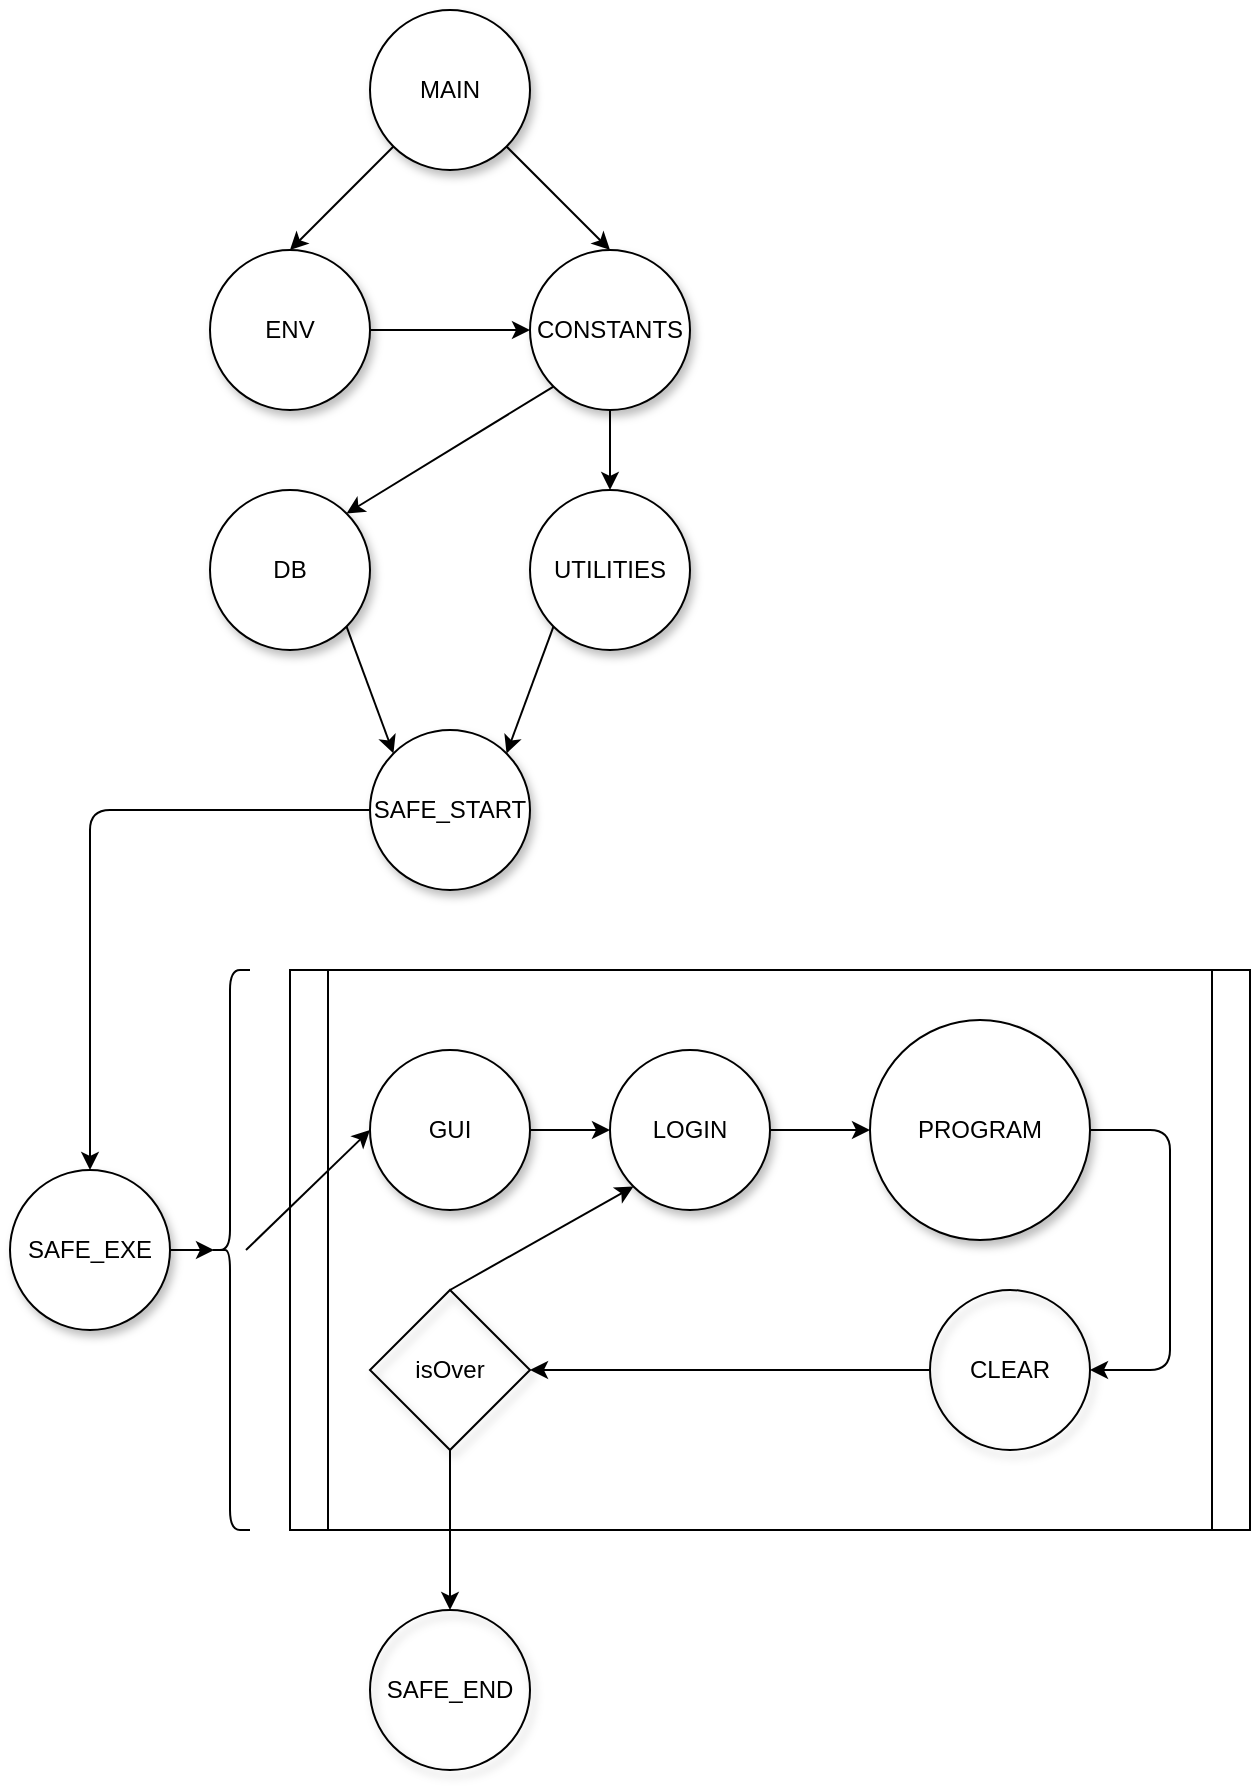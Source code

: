<mxfile>
    <diagram id="PuSAUgEsrVgup2xSGoVr" name="PROGRAM_FLOW">
        <mxGraphModel dx="612" dy="707" grid="1" gridSize="10" guides="1" tooltips="1" connect="1" arrows="1" fold="1" page="1" pageScale="1" pageWidth="850" pageHeight="1100" math="0" shadow="0">
            <root>
                <mxCell id="0"/>
                <mxCell id="1" parent="0"/>
                <mxCell id="whYwTkt7Olb2f_IlHLt4-1" style="edgeStyle=none;html=1;exitX=0;exitY=1;exitDx=0;exitDy=0;entryX=0.5;entryY=0;entryDx=0;entryDy=0;" parent="1" source="9QZO-7vFUbDewqRSj57b-1" target="9QZO-7vFUbDewqRSj57b-5" edge="1">
                    <mxGeometry relative="1" as="geometry"/>
                </mxCell>
                <mxCell id="whYwTkt7Olb2f_IlHLt4-2" style="edgeStyle=none;html=1;exitX=1;exitY=1;exitDx=0;exitDy=0;entryX=0.5;entryY=0;entryDx=0;entryDy=0;" parent="1" source="9QZO-7vFUbDewqRSj57b-1" target="9QZO-7vFUbDewqRSj57b-6" edge="1">
                    <mxGeometry relative="1" as="geometry"/>
                </mxCell>
                <mxCell id="9QZO-7vFUbDewqRSj57b-1" value="MAIN&lt;br&gt;" style="ellipse;whiteSpace=wrap;html=1;shadow=1;sketch=0;" parent="1" vertex="1">
                    <mxGeometry x="360" y="40" width="80" height="80" as="geometry"/>
                </mxCell>
                <mxCell id="whYwTkt7Olb2f_IlHLt4-9" style="edgeStyle=none;html=1;exitX=1;exitY=0.5;exitDx=0;exitDy=0;entryX=0;entryY=0.5;entryDx=0;entryDy=0;" parent="1" source="9QZO-7vFUbDewqRSj57b-5" target="9QZO-7vFUbDewqRSj57b-6" edge="1">
                    <mxGeometry relative="1" as="geometry"/>
                </mxCell>
                <mxCell id="9QZO-7vFUbDewqRSj57b-5" value="ENV" style="ellipse;whiteSpace=wrap;html=1;shadow=1;sketch=0;" parent="1" vertex="1">
                    <mxGeometry x="280" y="160" width="80" height="80" as="geometry"/>
                </mxCell>
                <mxCell id="whYwTkt7Olb2f_IlHLt4-7" style="edgeStyle=none;html=1;exitX=0.5;exitY=1;exitDx=0;exitDy=0;entryX=0.5;entryY=0;entryDx=0;entryDy=0;" parent="1" source="9QZO-7vFUbDewqRSj57b-6" target="whYwTkt7Olb2f_IlHLt4-5" edge="1">
                    <mxGeometry relative="1" as="geometry"/>
                </mxCell>
                <mxCell id="whYwTkt7Olb2f_IlHLt4-8" style="edgeStyle=none;html=1;exitX=0;exitY=1;exitDx=0;exitDy=0;entryX=1;entryY=0;entryDx=0;entryDy=0;" parent="1" source="9QZO-7vFUbDewqRSj57b-6" target="whYwTkt7Olb2f_IlHLt4-3" edge="1">
                    <mxGeometry relative="1" as="geometry"/>
                </mxCell>
                <mxCell id="9QZO-7vFUbDewqRSj57b-6" value="CONSTANTS" style="ellipse;whiteSpace=wrap;html=1;shadow=1;sketch=0;" parent="1" vertex="1">
                    <mxGeometry x="440" y="160" width="80" height="80" as="geometry"/>
                </mxCell>
                <mxCell id="whYwTkt7Olb2f_IlHLt4-14" style="edgeStyle=none;html=1;exitX=1;exitY=1;exitDx=0;exitDy=0;entryX=0;entryY=0;entryDx=0;entryDy=0;" parent="1" source="whYwTkt7Olb2f_IlHLt4-3" target="whYwTkt7Olb2f_IlHLt4-12" edge="1">
                    <mxGeometry relative="1" as="geometry">
                        <mxPoint x="400" y="400" as="targetPoint"/>
                    </mxGeometry>
                </mxCell>
                <mxCell id="whYwTkt7Olb2f_IlHLt4-3" value="DB" style="ellipse;whiteSpace=wrap;html=1;shadow=1;sketch=0;" parent="1" vertex="1">
                    <mxGeometry x="280" y="280" width="80" height="80" as="geometry"/>
                </mxCell>
                <mxCell id="whYwTkt7Olb2f_IlHLt4-13" style="edgeStyle=none;html=1;exitX=0;exitY=1;exitDx=0;exitDy=0;entryX=1;entryY=0;entryDx=0;entryDy=0;" parent="1" source="whYwTkt7Olb2f_IlHLt4-5" target="whYwTkt7Olb2f_IlHLt4-12" edge="1">
                    <mxGeometry relative="1" as="geometry"/>
                </mxCell>
                <mxCell id="whYwTkt7Olb2f_IlHLt4-5" value="UTILITIES" style="ellipse;whiteSpace=wrap;html=1;shadow=1;sketch=0;" parent="1" vertex="1">
                    <mxGeometry x="440" y="280" width="80" height="80" as="geometry"/>
                </mxCell>
                <mxCell id="UEoP88avn8dZ78N2NL0X-17" style="edgeStyle=none;html=1;exitX=0;exitY=0.5;exitDx=0;exitDy=0;entryX=0.5;entryY=0;entryDx=0;entryDy=0;" parent="1" source="whYwTkt7Olb2f_IlHLt4-12" target="UEoP88avn8dZ78N2NL0X-15" edge="1">
                    <mxGeometry relative="1" as="geometry">
                        <Array as="points">
                            <mxPoint x="220" y="440"/>
                        </Array>
                    </mxGeometry>
                </mxCell>
                <mxCell id="whYwTkt7Olb2f_IlHLt4-12" value="SAFE_START" style="ellipse;whiteSpace=wrap;html=1;shadow=1;sketch=0;" parent="1" vertex="1">
                    <mxGeometry x="360" y="400" width="80" height="80" as="geometry"/>
                </mxCell>
                <mxCell id="whYwTkt7Olb2f_IlHLt4-36" value="SAFE_END" style="ellipse;whiteSpace=wrap;html=1;shadow=1;sketch=0;fillColor=none;" parent="1" vertex="1">
                    <mxGeometry x="360" y="840" width="80" height="80" as="geometry"/>
                </mxCell>
                <mxCell id="y-Z6MFCGYMihTrrNwPCu-11" value="" style="shape=process;whiteSpace=wrap;html=1;backgroundOutline=1;size=0.039;" parent="1" vertex="1">
                    <mxGeometry x="320" y="520" width="480" height="280" as="geometry"/>
                </mxCell>
                <mxCell id="y-Z6MFCGYMihTrrNwPCu-13" style="edgeStyle=none;html=1;exitX=1;exitY=0.5;exitDx=0;exitDy=0;entryX=0;entryY=0.5;entryDx=0;entryDy=0;" parent="1" source="y-Z6MFCGYMihTrrNwPCu-14" target="y-Z6MFCGYMihTrrNwPCu-16" edge="1">
                    <mxGeometry relative="1" as="geometry"/>
                </mxCell>
                <mxCell id="y-Z6MFCGYMihTrrNwPCu-14" value="GUI" style="ellipse;whiteSpace=wrap;html=1;shadow=1;sketch=0;" parent="1" vertex="1">
                    <mxGeometry x="360" y="560" width="80" height="80" as="geometry"/>
                </mxCell>
                <mxCell id="y-Z6MFCGYMihTrrNwPCu-15" style="edgeStyle=none;html=1;exitX=1;exitY=0.5;exitDx=0;exitDy=0;entryX=0;entryY=0.5;entryDx=0;entryDy=0;" parent="1" source="y-Z6MFCGYMihTrrNwPCu-16" target="y-Z6MFCGYMihTrrNwPCu-18" edge="1">
                    <mxGeometry relative="1" as="geometry"/>
                </mxCell>
                <mxCell id="y-Z6MFCGYMihTrrNwPCu-16" value="LOGIN" style="ellipse;whiteSpace=wrap;html=1;shadow=1;sketch=0;" parent="1" vertex="1">
                    <mxGeometry x="480" y="560" width="80" height="80" as="geometry"/>
                </mxCell>
                <mxCell id="y-Z6MFCGYMihTrrNwPCu-17" style="edgeStyle=none;html=1;exitX=1;exitY=0.5;exitDx=0;exitDy=0;entryX=1;entryY=0.5;entryDx=0;entryDy=0;" parent="1" source="y-Z6MFCGYMihTrrNwPCu-18" target="y-Z6MFCGYMihTrrNwPCu-20" edge="1">
                    <mxGeometry relative="1" as="geometry">
                        <Array as="points">
                            <mxPoint x="760" y="600"/>
                            <mxPoint x="760" y="640"/>
                            <mxPoint x="760" y="680"/>
                            <mxPoint x="760" y="720"/>
                        </Array>
                    </mxGeometry>
                </mxCell>
                <mxCell id="y-Z6MFCGYMihTrrNwPCu-18" value="PROGRAM" style="ellipse;whiteSpace=wrap;html=1;shadow=1;sketch=0;" parent="1" vertex="1">
                    <mxGeometry x="610" y="545" width="110" height="110" as="geometry"/>
                </mxCell>
                <mxCell id="y-Z6MFCGYMihTrrNwPCu-19" value="" style="edgeStyle=none;html=1;" parent="1" source="y-Z6MFCGYMihTrrNwPCu-20" target="y-Z6MFCGYMihTrrNwPCu-23" edge="1">
                    <mxGeometry relative="1" as="geometry"/>
                </mxCell>
                <mxCell id="y-Z6MFCGYMihTrrNwPCu-20" value="CLEAR" style="ellipse;whiteSpace=wrap;html=1;shadow=1;sketch=0;fillColor=none;" parent="1" vertex="1">
                    <mxGeometry x="640" y="680" width="80" height="80" as="geometry"/>
                </mxCell>
                <mxCell id="y-Z6MFCGYMihTrrNwPCu-21" style="edgeStyle=none;html=1;exitX=0.5;exitY=0;exitDx=0;exitDy=0;entryX=0;entryY=1;entryDx=0;entryDy=0;" parent="1" source="y-Z6MFCGYMihTrrNwPCu-23" target="y-Z6MFCGYMihTrrNwPCu-16" edge="1">
                    <mxGeometry relative="1" as="geometry"/>
                </mxCell>
                <mxCell id="y-Z6MFCGYMihTrrNwPCu-22" style="edgeStyle=none;html=1;exitX=0.5;exitY=1;exitDx=0;exitDy=0;entryX=0.5;entryY=0;entryDx=0;entryDy=0;" parent="1" source="y-Z6MFCGYMihTrrNwPCu-23" target="whYwTkt7Olb2f_IlHLt4-36" edge="1">
                    <mxGeometry relative="1" as="geometry">
                        <mxPoint x="400" y="880" as="targetPoint"/>
                    </mxGeometry>
                </mxCell>
                <mxCell id="y-Z6MFCGYMihTrrNwPCu-23" value="isOver" style="rhombus;whiteSpace=wrap;html=1;fillColor=none;shadow=1;sketch=0;" parent="1" vertex="1">
                    <mxGeometry x="360" y="680" width="80" height="80" as="geometry"/>
                </mxCell>
                <mxCell id="UEoP88avn8dZ78N2NL0X-19" style="edgeStyle=none;html=1;exitX=0.9;exitY=0.5;exitDx=0;exitDy=0;exitPerimeter=0;entryX=0;entryY=0.5;entryDx=0;entryDy=0;" parent="1" source="UEoP88avn8dZ78N2NL0X-14" target="y-Z6MFCGYMihTrrNwPCu-14" edge="1">
                    <mxGeometry relative="1" as="geometry"/>
                </mxCell>
                <mxCell id="UEoP88avn8dZ78N2NL0X-14" value="" style="shape=curlyBracket;whiteSpace=wrap;html=1;rounded=1;labelPosition=left;verticalLabelPosition=middle;align=right;verticalAlign=middle;" parent="1" vertex="1">
                    <mxGeometry x="280" y="520" width="20" height="280" as="geometry"/>
                </mxCell>
                <mxCell id="UEoP88avn8dZ78N2NL0X-16" style="edgeStyle=none;html=1;exitX=1;exitY=0.5;exitDx=0;exitDy=0;entryX=0.1;entryY=0.5;entryDx=0;entryDy=0;entryPerimeter=0;" parent="1" source="UEoP88avn8dZ78N2NL0X-15" target="UEoP88avn8dZ78N2NL0X-14" edge="1">
                    <mxGeometry relative="1" as="geometry"/>
                </mxCell>
                <mxCell id="UEoP88avn8dZ78N2NL0X-15" value="SAFE_EXE" style="ellipse;whiteSpace=wrap;html=1;shadow=1;sketch=0;" parent="1" vertex="1">
                    <mxGeometry x="180" y="620" width="80" height="80" as="geometry"/>
                </mxCell>
            </root>
        </mxGraphModel>
    </diagram>
    <diagram id="encKhdwhKH_YHe-EkSDP" name="ENV &amp; CONSTANTS">
        <mxGraphModel dx="1042" dy="500" grid="1" gridSize="10" guides="1" tooltips="1" connect="1" arrows="1" fold="1" page="1" pageScale="1" pageWidth="850" pageHeight="1100" math="0" shadow="0">
            <root>
                <mxCell id="0"/>
                <mxCell id="1" parent="0"/>
                <mxCell id="0HDco4WcMBznLoo0iibn-2" value="ENVIRONMENT / DATA SETTLEMENT" style="ellipse;whiteSpace=wrap;html=1;shadow=1;sketch=0;fillColor=none;" parent="1" vertex="1">
                    <mxGeometry x="280" y="40" width="280" height="80" as="geometry"/>
                </mxCell>
                <mxCell id="0HDco4WcMBznLoo0iibn-24" value="GUI_DC" style="swimlane;fontStyle=0;childLayout=stackLayout;horizontal=1;startSize=26;fillColor=none;horizontalStack=0;resizeParent=1;resizeParentMax=0;resizeLast=0;collapsible=1;marginBottom=0;html=1;shadow=1;sketch=0;" parent="1" vertex="1">
                    <mxGeometry x="440" y="200" width="160" height="104" as="geometry"/>
                </mxCell>
                <mxCell id="0HDco4WcMBznLoo0iibn-25" value="Item 1" style="text;strokeColor=none;fillColor=none;align=left;verticalAlign=top;spacingLeft=4;spacingRight=4;overflow=hidden;rotatable=0;points=[[0,0.5],[1,0.5]];portConstraint=eastwest;whiteSpace=wrap;html=1;shadow=1;sketch=0;" parent="0HDco4WcMBznLoo0iibn-24" vertex="1">
                    <mxGeometry y="26" width="160" height="26" as="geometry"/>
                </mxCell>
                <mxCell id="0HDco4WcMBznLoo0iibn-26" value="Item 2" style="text;strokeColor=none;fillColor=none;align=left;verticalAlign=top;spacingLeft=4;spacingRight=4;overflow=hidden;rotatable=0;points=[[0,0.5],[1,0.5]];portConstraint=eastwest;whiteSpace=wrap;html=1;shadow=1;sketch=0;" parent="0HDco4WcMBznLoo0iibn-24" vertex="1">
                    <mxGeometry y="52" width="160" height="26" as="geometry"/>
                </mxCell>
                <mxCell id="0HDco4WcMBznLoo0iibn-27" value="Item 3" style="text;strokeColor=none;fillColor=none;align=left;verticalAlign=top;spacingLeft=4;spacingRight=4;overflow=hidden;rotatable=0;points=[[0,0.5],[1,0.5]];portConstraint=eastwest;whiteSpace=wrap;html=1;shadow=1;sketch=0;" parent="0HDco4WcMBznLoo0iibn-24" vertex="1">
                    <mxGeometry y="78" width="160" height="26" as="geometry"/>
                </mxCell>
                <mxCell id="0HDco4WcMBznLoo0iibn-29" value="UTILITIES_DC" style="swimlane;fontStyle=0;childLayout=stackLayout;horizontal=1;startSize=26;fillColor=none;horizontalStack=0;resizeParent=1;resizeParentMax=0;resizeLast=0;collapsible=1;marginBottom=0;html=1;shadow=1;sketch=0;" parent="1" vertex="1">
                    <mxGeometry x="40" y="200" width="160" height="104" as="geometry"/>
                </mxCell>
                <mxCell id="0HDco4WcMBznLoo0iibn-30" value="Item 1" style="text;strokeColor=none;fillColor=none;align=left;verticalAlign=top;spacingLeft=4;spacingRight=4;overflow=hidden;rotatable=0;points=[[0,0.5],[1,0.5]];portConstraint=eastwest;whiteSpace=wrap;html=1;shadow=1;sketch=0;" parent="0HDco4WcMBznLoo0iibn-29" vertex="1">
                    <mxGeometry y="26" width="160" height="26" as="geometry"/>
                </mxCell>
                <mxCell id="0HDco4WcMBznLoo0iibn-31" value="Item 2" style="text;strokeColor=none;fillColor=none;align=left;verticalAlign=top;spacingLeft=4;spacingRight=4;overflow=hidden;rotatable=0;points=[[0,0.5],[1,0.5]];portConstraint=eastwest;whiteSpace=wrap;html=1;shadow=1;sketch=0;" parent="0HDco4WcMBznLoo0iibn-29" vertex="1">
                    <mxGeometry y="52" width="160" height="26" as="geometry"/>
                </mxCell>
                <mxCell id="0HDco4WcMBznLoo0iibn-32" value="Item 3" style="text;strokeColor=none;fillColor=none;align=left;verticalAlign=top;spacingLeft=4;spacingRight=4;overflow=hidden;rotatable=0;points=[[0,0.5],[1,0.5]];portConstraint=eastwest;whiteSpace=wrap;html=1;shadow=1;sketch=0;" parent="0HDco4WcMBznLoo0iibn-29" vertex="1">
                    <mxGeometry y="78" width="160" height="26" as="geometry"/>
                </mxCell>
                <mxCell id="0HDco4WcMBznLoo0iibn-34" value="EXECUTION_DC" style="swimlane;fontStyle=0;childLayout=stackLayout;horizontal=1;startSize=26;fillColor=none;horizontalStack=0;resizeParent=1;resizeParentMax=0;resizeLast=0;collapsible=1;marginBottom=0;html=1;shadow=1;sketch=0;" parent="1" vertex="1">
                    <mxGeometry x="240" y="200" width="160" height="104" as="geometry"/>
                </mxCell>
                <mxCell id="0HDco4WcMBznLoo0iibn-35" value="Item 1" style="text;strokeColor=none;fillColor=none;align=left;verticalAlign=top;spacingLeft=4;spacingRight=4;overflow=hidden;rotatable=0;points=[[0,0.5],[1,0.5]];portConstraint=eastwest;whiteSpace=wrap;html=1;shadow=1;sketch=0;" parent="0HDco4WcMBznLoo0iibn-34" vertex="1">
                    <mxGeometry y="26" width="160" height="26" as="geometry"/>
                </mxCell>
                <mxCell id="0HDco4WcMBznLoo0iibn-36" value="Item 2" style="text;strokeColor=none;fillColor=none;align=left;verticalAlign=top;spacingLeft=4;spacingRight=4;overflow=hidden;rotatable=0;points=[[0,0.5],[1,0.5]];portConstraint=eastwest;whiteSpace=wrap;html=1;shadow=1;sketch=0;" parent="0HDco4WcMBznLoo0iibn-34" vertex="1">
                    <mxGeometry y="52" width="160" height="26" as="geometry"/>
                </mxCell>
                <mxCell id="0HDco4WcMBznLoo0iibn-37" value="Item 3" style="text;strokeColor=none;fillColor=none;align=left;verticalAlign=top;spacingLeft=4;spacingRight=4;overflow=hidden;rotatable=0;points=[[0,0.5],[1,0.5]];portConstraint=eastwest;whiteSpace=wrap;html=1;shadow=1;sketch=0;" parent="0HDco4WcMBznLoo0iibn-34" vertex="1">
                    <mxGeometry y="78" width="160" height="26" as="geometry"/>
                </mxCell>
                <mxCell id="0HDco4WcMBznLoo0iibn-38" value="ASSETS_DC" style="swimlane;fontStyle=0;childLayout=stackLayout;horizontal=1;startSize=26;fillColor=none;horizontalStack=0;resizeParent=1;resizeParentMax=0;resizeLast=0;collapsible=1;marginBottom=0;html=1;shadow=1;sketch=0;" parent="1" vertex="1">
                    <mxGeometry x="640" y="200" width="160" height="104" as="geometry"/>
                </mxCell>
                <mxCell id="0HDco4WcMBznLoo0iibn-39" value="Item 1" style="text;strokeColor=none;fillColor=none;align=left;verticalAlign=top;spacingLeft=4;spacingRight=4;overflow=hidden;rotatable=0;points=[[0,0.5],[1,0.5]];portConstraint=eastwest;whiteSpace=wrap;html=1;shadow=1;sketch=0;" parent="0HDco4WcMBznLoo0iibn-38" vertex="1">
                    <mxGeometry y="26" width="160" height="26" as="geometry"/>
                </mxCell>
                <mxCell id="0HDco4WcMBznLoo0iibn-40" value="Item 2" style="text;strokeColor=none;fillColor=none;align=left;verticalAlign=top;spacingLeft=4;spacingRight=4;overflow=hidden;rotatable=0;points=[[0,0.5],[1,0.5]];portConstraint=eastwest;whiteSpace=wrap;html=1;shadow=1;sketch=0;" parent="0HDco4WcMBznLoo0iibn-38" vertex="1">
                    <mxGeometry y="52" width="160" height="26" as="geometry"/>
                </mxCell>
                <mxCell id="0HDco4WcMBznLoo0iibn-41" value="Item 3" style="text;strokeColor=none;fillColor=none;align=left;verticalAlign=top;spacingLeft=4;spacingRight=4;overflow=hidden;rotatable=0;points=[[0,0.5],[1,0.5]];portConstraint=eastwest;whiteSpace=wrap;html=1;shadow=1;sketch=0;" parent="0HDco4WcMBznLoo0iibn-38" vertex="1">
                    <mxGeometry y="78" width="160" height="26" as="geometry"/>
                </mxCell>
                <mxCell id="0HDco4WcMBznLoo0iibn-57" value="" style="edgeStyle=elbowEdgeStyle;elbow=vertical;sourcePerimeterSpacing=0;targetPerimeterSpacing=0;startArrow=none;endArrow=none;rounded=0;curved=0;entryX=0.5;entryY=0;entryDx=0;entryDy=0;exitX=0.5;exitY=1;exitDx=0;exitDy=0;" parent="1" source="0HDco4WcMBznLoo0iibn-2" target="0HDco4WcMBznLoo0iibn-29" edge="1">
                    <mxGeometry relative="1" as="geometry">
                        <mxPoint x="420" y="120" as="sourcePoint"/>
                        <mxPoint x="200.0" y="390.0" as="targetPoint"/>
                        <Array as="points">
                            <mxPoint x="310" y="160"/>
                        </Array>
                    </mxGeometry>
                </mxCell>
                <mxCell id="0HDco4WcMBznLoo0iibn-58" value="" style="edgeStyle=elbowEdgeStyle;elbow=vertical;sourcePerimeterSpacing=0;targetPerimeterSpacing=0;startArrow=none;endArrow=none;rounded=0;curved=0;entryX=0.5;entryY=0;entryDx=0;entryDy=0;exitX=0.5;exitY=1;exitDx=0;exitDy=0;" parent="1" source="0HDco4WcMBznLoo0iibn-2" target="0HDco4WcMBznLoo0iibn-34" edge="1">
                    <mxGeometry relative="1" as="geometry">
                        <mxPoint x="420" y="120" as="sourcePoint"/>
                        <mxPoint x="670.0" y="70.58" as="targetPoint"/>
                        <Array as="points">
                            <mxPoint x="410" y="160"/>
                        </Array>
                    </mxGeometry>
                </mxCell>
                <mxCell id="0HDco4WcMBznLoo0iibn-59" value="" style="edgeStyle=elbowEdgeStyle;elbow=vertical;sourcePerimeterSpacing=0;targetPerimeterSpacing=0;startArrow=none;endArrow=none;rounded=0;curved=0;entryX=0.5;entryY=0;entryDx=0;entryDy=0;exitX=0.5;exitY=1;exitDx=0;exitDy=0;" parent="1" source="0HDco4WcMBznLoo0iibn-2" target="0HDco4WcMBznLoo0iibn-24" edge="1">
                    <mxGeometry relative="1" as="geometry">
                        <mxPoint x="420" y="120" as="sourcePoint"/>
                        <mxPoint x="720.0" y="400.0" as="targetPoint"/>
                        <Array as="points">
                            <mxPoint x="430" y="160"/>
                        </Array>
                    </mxGeometry>
                </mxCell>
                <mxCell id="0HDco4WcMBznLoo0iibn-60" value="" style="edgeStyle=elbowEdgeStyle;elbow=vertical;sourcePerimeterSpacing=0;targetPerimeterSpacing=0;startArrow=none;endArrow=none;rounded=0;curved=0;entryX=0.5;entryY=0;entryDx=0;entryDy=0;exitX=0.5;exitY=1;exitDx=0;exitDy=0;" parent="1" source="0HDco4WcMBznLoo0iibn-2" target="0HDco4WcMBznLoo0iibn-38" edge="1">
                    <mxGeometry relative="1" as="geometry">
                        <mxPoint x="420" y="130" as="sourcePoint"/>
                        <mxPoint x="620" y="265" as="targetPoint"/>
                        <Array as="points">
                            <mxPoint x="530" y="160"/>
                        </Array>
                    </mxGeometry>
                </mxCell>
                <mxCell id="0HDco4WcMBznLoo0iibn-61" value="SELENIUM_DC" style="swimlane;fontStyle=0;childLayout=stackLayout;horizontal=1;startSize=26;fillColor=none;horizontalStack=0;resizeParent=1;resizeParentMax=0;resizeLast=0;collapsible=1;marginBottom=0;html=1;shadow=1;sketch=0;" parent="1" vertex="1">
                    <mxGeometry x="140" y="360" width="160" height="104" as="geometry"/>
                </mxCell>
                <mxCell id="0HDco4WcMBznLoo0iibn-62" value="Item 1" style="text;strokeColor=none;fillColor=none;align=left;verticalAlign=top;spacingLeft=4;spacingRight=4;overflow=hidden;rotatable=0;points=[[0,0.5],[1,0.5]];portConstraint=eastwest;whiteSpace=wrap;html=1;shadow=1;sketch=0;" parent="0HDco4WcMBznLoo0iibn-61" vertex="1">
                    <mxGeometry y="26" width="160" height="26" as="geometry"/>
                </mxCell>
                <mxCell id="0HDco4WcMBznLoo0iibn-63" value="Item 2" style="text;strokeColor=none;fillColor=none;align=left;verticalAlign=top;spacingLeft=4;spacingRight=4;overflow=hidden;rotatable=0;points=[[0,0.5],[1,0.5]];portConstraint=eastwest;whiteSpace=wrap;html=1;shadow=1;sketch=0;" parent="0HDco4WcMBznLoo0iibn-61" vertex="1">
                    <mxGeometry y="52" width="160" height="26" as="geometry"/>
                </mxCell>
                <mxCell id="0HDco4WcMBznLoo0iibn-64" value="Item 3" style="text;strokeColor=none;fillColor=none;align=left;verticalAlign=top;spacingLeft=4;spacingRight=4;overflow=hidden;rotatable=0;points=[[0,0.5],[1,0.5]];portConstraint=eastwest;whiteSpace=wrap;html=1;shadow=1;sketch=0;" parent="0HDco4WcMBznLoo0iibn-61" vertex="1">
                    <mxGeometry y="78" width="160" height="26" as="geometry"/>
                </mxCell>
                <mxCell id="0HDco4WcMBznLoo0iibn-65" value="" style="edgeStyle=elbowEdgeStyle;elbow=vertical;sourcePerimeterSpacing=0;targetPerimeterSpacing=0;startArrow=none;endArrow=none;rounded=0;curved=0;entryX=0.5;entryY=1;entryDx=0;entryDy=0;exitX=0.5;exitY=0;exitDx=0;exitDy=0;" parent="1" source="0HDco4WcMBznLoo0iibn-61" target="0HDco4WcMBznLoo0iibn-2" edge="1">
                    <mxGeometry relative="1" as="geometry">
                        <mxPoint x="450.0" y="600" as="sourcePoint"/>
                        <mxPoint x="750.0" y="670" as="targetPoint"/>
                        <Array as="points">
                            <mxPoint x="320" y="160"/>
                        </Array>
                    </mxGeometry>
                </mxCell>
                <mxCell id="nVQ6jU_Vt2hBNbnejeno-1" value="DATABASE_DC" style="swimlane;fontStyle=0;childLayout=stackLayout;horizontal=1;startSize=26;fillColor=none;horizontalStack=0;resizeParent=1;resizeParentMax=0;resizeLast=0;collapsible=1;marginBottom=0;html=1;shadow=1;sketch=0;" parent="1" vertex="1">
                    <mxGeometry x="540" y="360" width="160" height="104" as="geometry"/>
                </mxCell>
                <mxCell id="nVQ6jU_Vt2hBNbnejeno-2" value="Item 1" style="text;strokeColor=none;fillColor=none;align=left;verticalAlign=top;spacingLeft=4;spacingRight=4;overflow=hidden;rotatable=0;points=[[0,0.5],[1,0.5]];portConstraint=eastwest;whiteSpace=wrap;html=1;shadow=1;sketch=0;" parent="nVQ6jU_Vt2hBNbnejeno-1" vertex="1">
                    <mxGeometry y="26" width="160" height="26" as="geometry"/>
                </mxCell>
                <mxCell id="nVQ6jU_Vt2hBNbnejeno-3" value="Item 2" style="text;strokeColor=none;fillColor=none;align=left;verticalAlign=top;spacingLeft=4;spacingRight=4;overflow=hidden;rotatable=0;points=[[0,0.5],[1,0.5]];portConstraint=eastwest;whiteSpace=wrap;html=1;shadow=1;sketch=0;" parent="nVQ6jU_Vt2hBNbnejeno-1" vertex="1">
                    <mxGeometry y="52" width="160" height="26" as="geometry"/>
                </mxCell>
                <mxCell id="nVQ6jU_Vt2hBNbnejeno-4" value="Item 3" style="text;strokeColor=none;fillColor=none;align=left;verticalAlign=top;spacingLeft=4;spacingRight=4;overflow=hidden;rotatable=0;points=[[0,0.5],[1,0.5]];portConstraint=eastwest;whiteSpace=wrap;html=1;shadow=1;sketch=0;" parent="nVQ6jU_Vt2hBNbnejeno-1" vertex="1">
                    <mxGeometry y="78" width="160" height="26" as="geometry"/>
                </mxCell>
                <mxCell id="nVQ6jU_Vt2hBNbnejeno-5" value="" style="edgeStyle=elbowEdgeStyle;elbow=vertical;sourcePerimeterSpacing=0;targetPerimeterSpacing=0;startArrow=none;endArrow=none;rounded=0;curved=0;entryX=0.5;entryY=1;entryDx=0;entryDy=0;exitX=0.5;exitY=0;exitDx=0;exitDy=0;" parent="1" source="nVQ6jU_Vt2hBNbnejeno-1" target="0HDco4WcMBznLoo0iibn-2" edge="1">
                    <mxGeometry relative="1" as="geometry">
                        <mxPoint x="320" y="560" as="sourcePoint"/>
                        <mxPoint x="520" y="320" as="targetPoint"/>
                        <Array as="points">
                            <mxPoint x="620" y="160"/>
                        </Array>
                    </mxGeometry>
                </mxCell>
            </root>
        </mxGraphModel>
    </diagram>
    <diagram id="xC7XRxWwNji3ABgb6umO" name="UTILITIES">
        <mxGraphModel dx="1042" dy="500" grid="1" gridSize="10" guides="1" tooltips="1" connect="1" arrows="1" fold="1" page="1" pageScale="1" pageWidth="850" pageHeight="1100" math="0" shadow="0">
            <root>
                <mxCell id="0"/>
                <mxCell id="1" parent="0"/>
                <mxCell id="u8p3RNqYuQcROsFs2Hul-1" value="UTILITIES" style="ellipse;whiteSpace=wrap;html=1;shadow=1;sketch=0;fillColor=none;" parent="1" vertex="1">
                    <mxGeometry x="310" y="40" width="220" height="80" as="geometry"/>
                </mxCell>
                <mxCell id="u8p3RNqYuQcROsFs2Hul-2" value="" style="edgeStyle=elbowEdgeStyle;elbow=vertical;sourcePerimeterSpacing=0;targetPerimeterSpacing=0;startArrow=none;endArrow=none;rounded=0;curved=0;entryX=0.5;entryY=0;entryDx=0;entryDy=0;exitX=0.5;exitY=1;exitDx=0;exitDy=0;" parent="1" source="u8p3RNqYuQcROsFs2Hul-1" target="u8p3RNqYuQcROsFs2Hul-23" edge="1">
                    <mxGeometry relative="1" as="geometry">
                        <mxPoint x="450" y="510" as="sourcePoint"/>
                        <mxPoint x="640" y="40.58" as="targetPoint"/>
                        <Array as="points">
                            <mxPoint x="520" y="160"/>
                        </Array>
                    </mxGeometry>
                </mxCell>
                <mxCell id="u8p3RNqYuQcROsFs2Hul-3" value="PDF_EXPORT" style="swimlane;fontStyle=0;childLayout=stackLayout;horizontal=1;startSize=26;fillColor=none;horizontalStack=0;resizeParent=1;resizeParentMax=0;resizeLast=0;collapsible=1;marginBottom=0;html=1;shadow=1;sketch=0;" parent="1" vertex="1">
                    <mxGeometry x="440" y="200" width="160" height="104" as="geometry"/>
                </mxCell>
                <mxCell id="u8p3RNqYuQcROsFs2Hul-4" value="Item 1" style="text;strokeColor=none;fillColor=none;align=left;verticalAlign=top;spacingLeft=4;spacingRight=4;overflow=hidden;rotatable=0;points=[[0,0.5],[1,0.5]];portConstraint=eastwest;whiteSpace=wrap;html=1;shadow=1;sketch=0;" parent="u8p3RNqYuQcROsFs2Hul-3" vertex="1">
                    <mxGeometry y="26" width="160" height="26" as="geometry"/>
                </mxCell>
                <mxCell id="u8p3RNqYuQcROsFs2Hul-5" value="Item 2" style="text;strokeColor=none;fillColor=none;align=left;verticalAlign=top;spacingLeft=4;spacingRight=4;overflow=hidden;rotatable=0;points=[[0,0.5],[1,0.5]];portConstraint=eastwest;whiteSpace=wrap;html=1;shadow=1;sketch=0;" parent="u8p3RNqYuQcROsFs2Hul-3" vertex="1">
                    <mxGeometry y="52" width="160" height="26" as="geometry"/>
                </mxCell>
                <mxCell id="u8p3RNqYuQcROsFs2Hul-6" value="Item 3" style="text;strokeColor=none;fillColor=none;align=left;verticalAlign=top;spacingLeft=4;spacingRight=4;overflow=hidden;rotatable=0;points=[[0,0.5],[1,0.5]];portConstraint=eastwest;whiteSpace=wrap;html=1;shadow=1;sketch=0;" parent="u8p3RNqYuQcROsFs2Hul-3" vertex="1">
                    <mxGeometry y="78" width="160" height="26" as="geometry"/>
                </mxCell>
                <mxCell id="u8p3RNqYuQcROsFs2Hul-7" value="DATABASE" style="swimlane;fontStyle=0;childLayout=stackLayout;horizontal=1;startSize=26;fillColor=none;horizontalStack=0;resizeParent=1;resizeParentMax=0;resizeLast=0;collapsible=1;marginBottom=0;html=1;shadow=1;sketch=0;" parent="1" vertex="1">
                    <mxGeometry x="40" y="200" width="160" height="104" as="geometry"/>
                </mxCell>
                <mxCell id="u8p3RNqYuQcROsFs2Hul-8" value="Item 1" style="text;strokeColor=none;fillColor=none;align=left;verticalAlign=top;spacingLeft=4;spacingRight=4;overflow=hidden;rotatable=0;points=[[0,0.5],[1,0.5]];portConstraint=eastwest;whiteSpace=wrap;html=1;shadow=1;sketch=0;" parent="u8p3RNqYuQcROsFs2Hul-7" vertex="1">
                    <mxGeometry y="26" width="160" height="26" as="geometry"/>
                </mxCell>
                <mxCell id="u8p3RNqYuQcROsFs2Hul-9" value="Item 2" style="text;strokeColor=none;fillColor=none;align=left;verticalAlign=top;spacingLeft=4;spacingRight=4;overflow=hidden;rotatable=0;points=[[0,0.5],[1,0.5]];portConstraint=eastwest;whiteSpace=wrap;html=1;shadow=1;sketch=0;" parent="u8p3RNqYuQcROsFs2Hul-7" vertex="1">
                    <mxGeometry y="52" width="160" height="26" as="geometry"/>
                </mxCell>
                <mxCell id="u8p3RNqYuQcROsFs2Hul-10" value="Item 3" style="text;strokeColor=none;fillColor=none;align=left;verticalAlign=top;spacingLeft=4;spacingRight=4;overflow=hidden;rotatable=0;points=[[0,0.5],[1,0.5]];portConstraint=eastwest;whiteSpace=wrap;html=1;shadow=1;sketch=0;" parent="u8p3RNqYuQcROsFs2Hul-7" vertex="1">
                    <mxGeometry y="78" width="160" height="26" as="geometry"/>
                </mxCell>
                <mxCell id="u8p3RNqYuQcROsFs2Hul-11" value="LEXER" style="swimlane;fontStyle=0;childLayout=stackLayout;horizontal=1;startSize=26;fillColor=none;horizontalStack=0;resizeParent=1;resizeParentMax=0;resizeLast=0;collapsible=1;marginBottom=0;html=1;shadow=1;sketch=0;" parent="1" vertex="1">
                    <mxGeometry x="240" y="200" width="160" height="104" as="geometry"/>
                </mxCell>
                <mxCell id="u8p3RNqYuQcROsFs2Hul-12" value="Item 1" style="text;strokeColor=none;fillColor=none;align=left;verticalAlign=top;spacingLeft=4;spacingRight=4;overflow=hidden;rotatable=0;points=[[0,0.5],[1,0.5]];portConstraint=eastwest;whiteSpace=wrap;html=1;shadow=1;sketch=0;" parent="u8p3RNqYuQcROsFs2Hul-11" vertex="1">
                    <mxGeometry y="26" width="160" height="26" as="geometry"/>
                </mxCell>
                <mxCell id="u8p3RNqYuQcROsFs2Hul-13" value="Item 2" style="text;strokeColor=none;fillColor=none;align=left;verticalAlign=top;spacingLeft=4;spacingRight=4;overflow=hidden;rotatable=0;points=[[0,0.5],[1,0.5]];portConstraint=eastwest;whiteSpace=wrap;html=1;shadow=1;sketch=0;" parent="u8p3RNqYuQcROsFs2Hul-11" vertex="1">
                    <mxGeometry y="52" width="160" height="26" as="geometry"/>
                </mxCell>
                <mxCell id="u8p3RNqYuQcROsFs2Hul-14" value="Item 3" style="text;strokeColor=none;fillColor=none;align=left;verticalAlign=top;spacingLeft=4;spacingRight=4;overflow=hidden;rotatable=0;points=[[0,0.5],[1,0.5]];portConstraint=eastwest;whiteSpace=wrap;html=1;shadow=1;sketch=0;" parent="u8p3RNqYuQcROsFs2Hul-11" vertex="1">
                    <mxGeometry y="78" width="160" height="26" as="geometry"/>
                </mxCell>
                <mxCell id="u8p3RNqYuQcROsFs2Hul-15" value="WEB" style="swimlane;fontStyle=0;childLayout=stackLayout;horizontal=1;startSize=26;fillColor=none;horizontalStack=0;resizeParent=1;resizeParentMax=0;resizeLast=0;collapsible=1;marginBottom=0;html=1;shadow=1;sketch=0;" parent="1" vertex="1">
                    <mxGeometry x="640" y="200" width="160" height="104" as="geometry"/>
                </mxCell>
                <mxCell id="u8p3RNqYuQcROsFs2Hul-16" value="Item 1" style="text;strokeColor=none;fillColor=none;align=left;verticalAlign=top;spacingLeft=4;spacingRight=4;overflow=hidden;rotatable=0;points=[[0,0.5],[1,0.5]];portConstraint=eastwest;whiteSpace=wrap;html=1;shadow=1;sketch=0;" parent="u8p3RNqYuQcROsFs2Hul-15" vertex="1">
                    <mxGeometry y="26" width="160" height="26" as="geometry"/>
                </mxCell>
                <mxCell id="u8p3RNqYuQcROsFs2Hul-17" value="Item 2" style="text;strokeColor=none;fillColor=none;align=left;verticalAlign=top;spacingLeft=4;spacingRight=4;overflow=hidden;rotatable=0;points=[[0,0.5],[1,0.5]];portConstraint=eastwest;whiteSpace=wrap;html=1;shadow=1;sketch=0;" parent="u8p3RNqYuQcROsFs2Hul-15" vertex="1">
                    <mxGeometry y="52" width="160" height="26" as="geometry"/>
                </mxCell>
                <mxCell id="u8p3RNqYuQcROsFs2Hul-18" value="Item 3" style="text;strokeColor=none;fillColor=none;align=left;verticalAlign=top;spacingLeft=4;spacingRight=4;overflow=hidden;rotatable=0;points=[[0,0.5],[1,0.5]];portConstraint=eastwest;whiteSpace=wrap;html=1;shadow=1;sketch=0;" parent="u8p3RNqYuQcROsFs2Hul-15" vertex="1">
                    <mxGeometry y="78" width="160" height="26" as="geometry"/>
                </mxCell>
                <mxCell id="u8p3RNqYuQcROsFs2Hul-19" value="UTILS" style="swimlane;fontStyle=0;childLayout=stackLayout;horizontal=1;startSize=26;fillColor=none;horizontalStack=0;resizeParent=1;resizeParentMax=0;resizeLast=0;collapsible=1;marginBottom=0;html=1;shadow=1;sketch=0;" parent="1" vertex="1">
                    <mxGeometry x="120" y="360" width="200" height="104" as="geometry"/>
                </mxCell>
                <mxCell id="u8p3RNqYuQcROsFs2Hul-20" value="Item 1" style="text;strokeColor=none;fillColor=none;align=left;verticalAlign=top;spacingLeft=4;spacingRight=4;overflow=hidden;rotatable=0;points=[[0,0.5],[1,0.5]];portConstraint=eastwest;whiteSpace=wrap;html=1;shadow=1;sketch=0;" parent="u8p3RNqYuQcROsFs2Hul-19" vertex="1">
                    <mxGeometry y="26" width="200" height="26" as="geometry"/>
                </mxCell>
                <mxCell id="u8p3RNqYuQcROsFs2Hul-21" value="Item 2" style="text;strokeColor=none;fillColor=none;align=left;verticalAlign=top;spacingLeft=4;spacingRight=4;overflow=hidden;rotatable=0;points=[[0,0.5],[1,0.5]];portConstraint=eastwest;whiteSpace=wrap;html=1;shadow=1;sketch=0;" parent="u8p3RNqYuQcROsFs2Hul-19" vertex="1">
                    <mxGeometry y="52" width="200" height="26" as="geometry"/>
                </mxCell>
                <mxCell id="u8p3RNqYuQcROsFs2Hul-22" value="Item 3" style="text;strokeColor=none;fillColor=none;align=left;verticalAlign=top;spacingLeft=4;spacingRight=4;overflow=hidden;rotatable=0;points=[[0,0.5],[1,0.5]];portConstraint=eastwest;whiteSpace=wrap;html=1;shadow=1;sketch=0;" parent="u8p3RNqYuQcROsFs2Hul-19" vertex="1">
                    <mxGeometry y="78" width="200" height="26" as="geometry"/>
                </mxCell>
                <mxCell id="u8p3RNqYuQcROsFs2Hul-23" value="SAFE_RUN" style="swimlane;fontStyle=0;childLayout=stackLayout;horizontal=1;startSize=26;fillColor=none;horizontalStack=0;resizeParent=1;resizeParentMax=0;resizeLast=0;collapsible=1;marginBottom=0;html=1;shadow=1;sketch=0;" parent="1" vertex="1">
                    <mxGeometry x="520" y="360" width="200" height="104" as="geometry"/>
                </mxCell>
                <mxCell id="u8p3RNqYuQcROsFs2Hul-24" value="Item 1" style="text;strokeColor=none;fillColor=none;align=left;verticalAlign=top;spacingLeft=4;spacingRight=4;overflow=hidden;rotatable=0;points=[[0,0.5],[1,0.5]];portConstraint=eastwest;whiteSpace=wrap;html=1;shadow=1;sketch=0;" parent="u8p3RNqYuQcROsFs2Hul-23" vertex="1">
                    <mxGeometry y="26" width="200" height="26" as="geometry"/>
                </mxCell>
                <mxCell id="u8p3RNqYuQcROsFs2Hul-25" value="Item 2" style="text;strokeColor=none;fillColor=none;align=left;verticalAlign=top;spacingLeft=4;spacingRight=4;overflow=hidden;rotatable=0;points=[[0,0.5],[1,0.5]];portConstraint=eastwest;whiteSpace=wrap;html=1;shadow=1;sketch=0;" parent="u8p3RNqYuQcROsFs2Hul-23" vertex="1">
                    <mxGeometry y="52" width="200" height="26" as="geometry"/>
                </mxCell>
                <mxCell id="u8p3RNqYuQcROsFs2Hul-26" value="Item 3" style="text;strokeColor=none;fillColor=none;align=left;verticalAlign=top;spacingLeft=4;spacingRight=4;overflow=hidden;rotatable=0;points=[[0,0.5],[1,0.5]];portConstraint=eastwest;whiteSpace=wrap;html=1;shadow=1;sketch=0;" parent="u8p3RNqYuQcROsFs2Hul-23" vertex="1">
                    <mxGeometry y="78" width="200" height="26" as="geometry"/>
                </mxCell>
                <mxCell id="u8p3RNqYuQcROsFs2Hul-27" value="" style="edgeStyle=elbowEdgeStyle;elbow=vertical;sourcePerimeterSpacing=0;targetPerimeterSpacing=0;startArrow=none;endArrow=none;rounded=0;curved=0;entryX=0.5;entryY=1;entryDx=0;entryDy=0;exitX=0.5;exitY=0;exitDx=0;exitDy=0;" parent="1" source="u8p3RNqYuQcROsFs2Hul-19" target="u8p3RNqYuQcROsFs2Hul-1" edge="1">
                    <mxGeometry relative="1" as="geometry">
                        <mxPoint x="420" y="430" as="sourcePoint"/>
                        <mxPoint x="420" y="340" as="targetPoint"/>
                        <Array as="points">
                            <mxPoint x="330" y="160"/>
                            <mxPoint x="410" y="320"/>
                        </Array>
                    </mxGeometry>
                </mxCell>
                <mxCell id="u8p3RNqYuQcROsFs2Hul-28" value="" style="edgeStyle=elbowEdgeStyle;elbow=vertical;sourcePerimeterSpacing=0;targetPerimeterSpacing=0;startArrow=none;endArrow=none;rounded=0;curved=0;entryX=0.5;entryY=0;entryDx=0;entryDy=0;" parent="1" target="u8p3RNqYuQcROsFs2Hul-7" edge="1">
                    <mxGeometry relative="1" as="geometry">
                        <mxPoint x="420.0" y="120" as="sourcePoint"/>
                        <mxPoint x="200.0" y="390.0" as="targetPoint"/>
                        <Array as="points">
                            <mxPoint x="310" y="160"/>
                        </Array>
                    </mxGeometry>
                </mxCell>
                <mxCell id="u8p3RNqYuQcROsFs2Hul-29" value="" style="edgeStyle=elbowEdgeStyle;elbow=vertical;sourcePerimeterSpacing=0;targetPerimeterSpacing=0;startArrow=none;endArrow=none;rounded=0;curved=0;entryX=0.5;entryY=0;entryDx=0;entryDy=0;" parent="1" target="u8p3RNqYuQcROsFs2Hul-11" edge="1">
                    <mxGeometry relative="1" as="geometry">
                        <mxPoint x="420.0" y="120" as="sourcePoint"/>
                        <mxPoint x="670.0" y="70.58" as="targetPoint"/>
                        <Array as="points">
                            <mxPoint x="410" y="160"/>
                        </Array>
                    </mxGeometry>
                </mxCell>
                <mxCell id="u8p3RNqYuQcROsFs2Hul-30" value="" style="edgeStyle=elbowEdgeStyle;elbow=vertical;sourcePerimeterSpacing=0;targetPerimeterSpacing=0;startArrow=none;endArrow=none;rounded=0;curved=0;entryX=0.5;entryY=0;entryDx=0;entryDy=0;" parent="1" target="u8p3RNqYuQcROsFs2Hul-3" edge="1">
                    <mxGeometry relative="1" as="geometry">
                        <mxPoint x="420.0" y="120" as="sourcePoint"/>
                        <mxPoint x="720.0" y="400.0" as="targetPoint"/>
                        <Array as="points">
                            <mxPoint x="430" y="160"/>
                        </Array>
                    </mxGeometry>
                </mxCell>
                <mxCell id="u8p3RNqYuQcROsFs2Hul-31" value="" style="edgeStyle=elbowEdgeStyle;elbow=vertical;sourcePerimeterSpacing=0;targetPerimeterSpacing=0;startArrow=none;endArrow=none;rounded=0;curved=0;entryX=0.5;entryY=0;entryDx=0;entryDy=0;" parent="1" target="u8p3RNqYuQcROsFs2Hul-15" edge="1">
                    <mxGeometry relative="1" as="geometry">
                        <mxPoint x="420.0" y="130" as="sourcePoint"/>
                        <mxPoint x="620" y="265" as="targetPoint"/>
                        <Array as="points">
                            <mxPoint x="530" y="160"/>
                        </Array>
                    </mxGeometry>
                </mxCell>
            </root>
        </mxGraphModel>
    </diagram>
    <diagram id="kaJFvaxzc5UkX35I0l1m" name="DATABASE">
        <mxGraphModel dx="1042" dy="500" grid="1" gridSize="10" guides="1" tooltips="1" connect="1" arrows="1" fold="1" page="1" pageScale="1" pageWidth="850" pageHeight="1100" math="0" shadow="0">
            <root>
                <mxCell id="0"/>
                <mxCell id="1" parent="0"/>
                <mxCell id="9uteaJjurBUygujP2jWj-6" style="edgeStyle=none;html=1;exitX=0.5;exitY=1;exitDx=0;exitDy=0;entryX=0.5;entryY=0;entryDx=0;entryDy=0;" parent="1" source="8jULmph-g4sPwvy-PXJg-10" target="9uteaJjurBUygujP2jWj-5" edge="1">
                    <mxGeometry relative="1" as="geometry"/>
                </mxCell>
                <mxCell id="8jULmph-g4sPwvy-PXJg-10" value="DATABASE" style="ellipse;whiteSpace=wrap;html=1;aspect=fixed;shadow=1;sketch=0;fillColor=none;" parent="1" vertex="1">
                    <mxGeometry x="360" y="40" width="80" height="80" as="geometry"/>
                </mxCell>
                <mxCell id="9uteaJjurBUygujP2jWj-5" value="" style="swimlane;whiteSpace=wrap;html=1;shadow=1;sketch=0;fillColor=none;startSize=150;" parent="1" vertex="1">
                    <mxGeometry x="80" y="160" width="640" height="920" as="geometry">
                        <mxRectangle x="80" y="160" width="140" height="30" as="alternateBounds"/>
                    </mxGeometry>
                </mxCell>
                <mxCell id="f-J08QQ5oTri3ID5DcoN-1" style="edgeStyle=none;html=1;exitX=0.5;exitY=1;exitDx=0;exitDy=0;entryX=0.5;entryY=0;entryDx=0;entryDy=0;" parent="9uteaJjurBUygujP2jWj-5" source="9uteaJjurBUygujP2jWj-9" target="9uteaJjurBUygujP2jWj-15" edge="1">
                    <mxGeometry relative="1" as="geometry"/>
                </mxCell>
                <mxCell id="9uteaJjurBUygujP2jWj-9" value="TRMAN" style="shape=datastore;whiteSpace=wrap;html=1;shadow=1;sketch=0;fillColor=none;" parent="9uteaJjurBUygujP2jWj-5" vertex="1">
                    <mxGeometry x="200" y="40" width="240" height="80" as="geometry"/>
                </mxCell>
                <mxCell id="9uteaJjurBUygujP2jWj-12" value="USER_INFO / USER_DATA" style="shape=cylinder3;whiteSpace=wrap;html=1;boundedLbl=1;backgroundOutline=1;size=15;shadow=1;sketch=0;fillColor=none;" parent="9uteaJjurBUygujP2jWj-5" vertex="1">
                    <mxGeometry x="200" y="200" width="240" height="80" as="geometry"/>
                </mxCell>
                <mxCell id="9uteaJjurBUygujP2jWj-13" value="INIT_CONNECTION" style="text;html=1;align=center;verticalAlign=middle;resizable=0;points=[];autosize=1;strokeColor=none;fillColor=none;" parent="9uteaJjurBUygujP2jWj-5" vertex="1">
                    <mxGeometry x="255" y="10" width="130" height="30" as="geometry"/>
                </mxCell>
                <mxCell id="9uteaJjurBUygujP2jWj-15" value="&lt;div style=&quot;text-align: center;&quot;&gt;&lt;span style=&quot;background-color: initial;&quot;&gt;COLLECTION SETTLMENET&lt;/span&gt;&lt;/div&gt;" style="text;whiteSpace=wrap;html=1;" parent="9uteaJjurBUygujP2jWj-5" vertex="1">
                    <mxGeometry x="236.25" y="170" width="167.5" height="40" as="geometry"/>
                </mxCell>
                <mxCell id="8jULmph-g4sPwvy-PXJg-18" value="" style="edgeStyle=orthogonalEdgeStyle;sourcePerimeterSpacing=0;targetPerimeterSpacing=0;startArrow=none;endArrow=none;rounded=0;targetPortConstraint=eastwest;sourcePortConstraint=northsouth;curved=0;rounded=0;" parent="9uteaJjurBUygujP2jWj-5" target="8jULmph-g4sPwvy-PXJg-20" edge="1">
                    <mxGeometry relative="1" as="geometry">
                        <mxPoint x="320" y="300" as="sourcePoint"/>
                    </mxGeometry>
                </mxCell>
                <mxCell id="8jULmph-g4sPwvy-PXJg-19" value="" style="edgeStyle=orthogonalEdgeStyle;sourcePerimeterSpacing=0;targetPerimeterSpacing=0;startArrow=none;endArrow=none;rounded=0;targetPortConstraint=eastwest;sourcePortConstraint=northsouth;curved=0;rounded=0;exitX=0.5;exitY=1;exitDx=0;exitDy=0;exitPerimeter=0;" parent="9uteaJjurBUygujP2jWj-5" source="9uteaJjurBUygujP2jWj-12" target="8jULmph-g4sPwvy-PXJg-21" edge="1">
                    <mxGeometry relative="1" as="geometry">
                        <mxPoint x="320" y="300" as="sourcePoint"/>
                    </mxGeometry>
                </mxCell>
                <mxCell id="8jULmph-g4sPwvy-PXJg-20" value="" style="whiteSpace=wrap;html=1;align=center;verticalAlign=middle;treeFolding=1;treeMoving=1;shadow=1;sketch=0;fillColor=none;" parent="9uteaJjurBUygujP2jWj-5" vertex="1">
                    <mxGeometry x="40" y="320" width="240" height="560" as="geometry"/>
                </mxCell>
                <mxCell id="8jULmph-g4sPwvy-PXJg-21" value="" style="whiteSpace=wrap;html=1;align=center;verticalAlign=middle;treeFolding=1;treeMoving=1;shadow=1;sketch=0;fillColor=none;" parent="9uteaJjurBUygujP2jWj-5" vertex="1">
                    <mxGeometry x="360" y="320" width="240" height="560" as="geometry"/>
                </mxCell>
                <mxCell id="9uteaJjurBUygujP2jWj-17" value="USER_INFO" style="swimlane;fontStyle=0;childLayout=stackLayout;horizontal=1;startSize=30;horizontalStack=0;resizeParent=1;resizeParentMax=0;resizeLast=0;collapsible=1;marginBottom=0;whiteSpace=wrap;html=1;shadow=1;sketch=0;fillColor=none;" parent="9uteaJjurBUygujP2jWj-5" vertex="1">
                    <mxGeometry x="80" y="400" width="160" height="270" as="geometry"/>
                </mxCell>
                <mxCell id="9uteaJjurBUygujP2jWj-18" value="_id" style="text;strokeColor=none;fillColor=none;align=left;verticalAlign=middle;spacingLeft=4;spacingRight=4;overflow=hidden;points=[[0,0.5],[1,0.5]];portConstraint=eastwest;rotatable=0;whiteSpace=wrap;html=1;shadow=1;sketch=0;" parent="9uteaJjurBUygujP2jWj-17" vertex="1">
                    <mxGeometry y="30" width="160" height="30" as="geometry"/>
                </mxCell>
                <mxCell id="9uteaJjurBUygujP2jWj-24" value="student_name" style="text;strokeColor=none;fillColor=none;align=left;verticalAlign=middle;spacingLeft=4;spacingRight=4;overflow=hidden;points=[[0,0.5],[1,0.5]];portConstraint=eastwest;rotatable=0;whiteSpace=wrap;html=1;shadow=1;sketch=0;" parent="9uteaJjurBUygujP2jWj-17" vertex="1">
                    <mxGeometry y="60" width="160" height="30" as="geometry"/>
                </mxCell>
                <mxCell id="9uteaJjurBUygujP2jWj-45" value="student_surname" style="text;strokeColor=none;fillColor=none;align=left;verticalAlign=middle;spacingLeft=4;spacingRight=4;overflow=hidden;points=[[0,0.5],[1,0.5]];portConstraint=eastwest;rotatable=0;whiteSpace=wrap;html=1;shadow=1;sketch=0;" parent="9uteaJjurBUygujP2jWj-17" vertex="1">
                    <mxGeometry y="90" width="160" height="30" as="geometry"/>
                </mxCell>
                <mxCell id="9uteaJjurBUygujP2jWj-25" value="student_school_id" style="text;strokeColor=none;fillColor=none;align=left;verticalAlign=middle;spacingLeft=4;spacingRight=4;overflow=hidden;points=[[0,0.5],[1,0.5]];portConstraint=eastwest;rotatable=0;whiteSpace=wrap;html=1;shadow=1;sketch=0;" parent="9uteaJjurBUygujP2jWj-17" vertex="1">
                    <mxGeometry y="120" width="160" height="30" as="geometry"/>
                </mxCell>
                <mxCell id="9uteaJjurBUygujP2jWj-22" value="student_department" style="text;strokeColor=none;fillColor=none;align=left;verticalAlign=middle;spacingLeft=4;spacingRight=4;overflow=hidden;points=[[0,0.5],[1,0.5]];portConstraint=eastwest;rotatable=0;whiteSpace=wrap;html=1;shadow=1;sketch=0;" parent="9uteaJjurBUygujP2jWj-17" vertex="1">
                    <mxGeometry y="150" width="160" height="30" as="geometry"/>
                </mxCell>
                <mxCell id="9uteaJjurBUygujP2jWj-23" value="student_faculty" style="text;strokeColor=none;fillColor=none;align=left;verticalAlign=middle;spacingLeft=4;spacingRight=4;overflow=hidden;points=[[0,0.5],[1,0.5]];portConstraint=eastwest;rotatable=0;whiteSpace=wrap;html=1;shadow=1;sketch=0;" parent="9uteaJjurBUygujP2jWj-17" vertex="1">
                    <mxGeometry y="180" width="160" height="30" as="geometry"/>
                </mxCell>
                <mxCell id="9uteaJjurBUygujP2jWj-20" value="student_status" style="text;strokeColor=none;fillColor=none;align=left;verticalAlign=middle;spacingLeft=4;spacingRight=4;overflow=hidden;points=[[0,0.5],[1,0.5]];portConstraint=eastwest;rotatable=0;whiteSpace=wrap;html=1;shadow=1;sketch=0;" parent="9uteaJjurBUygujP2jWj-17" vertex="1">
                    <mxGeometry y="210" width="160" height="30" as="geometry"/>
                </mxCell>
                <mxCell id="9uteaJjurBUygujP2jWj-19" value="language_of_instruction" style="text;strokeColor=none;fillColor=none;align=left;verticalAlign=middle;spacingLeft=4;spacingRight=4;overflow=hidden;points=[[0,0.5],[1,0.5]];portConstraint=eastwest;rotatable=0;whiteSpace=wrap;html=1;shadow=1;sketch=0;" parent="9uteaJjurBUygujP2jWj-17" vertex="1">
                    <mxGeometry y="240" width="160" height="30" as="geometry"/>
                </mxCell>
                <mxCell id="9uteaJjurBUygujP2jWj-26" value="USER_DATA" style="swimlane;fontStyle=0;childLayout=stackLayout;horizontal=1;startSize=30;horizontalStack=0;resizeParent=1;resizeParentMax=0;resizeLast=0;collapsible=1;marginBottom=0;whiteSpace=wrap;html=1;shadow=1;sketch=0;fillColor=none;" parent="9uteaJjurBUygujP2jWj-5" vertex="1">
                    <mxGeometry x="401.88" y="400" width="156.25" height="450" as="geometry"/>
                </mxCell>
                <mxCell id="9uteaJjurBUygujP2jWj-27" value="_id" style="text;strokeColor=none;fillColor=none;align=left;verticalAlign=middle;spacingLeft=4;spacingRight=4;overflow=hidden;points=[[0,0.5],[1,0.5]];portConstraint=eastwest;rotatable=0;whiteSpace=wrap;html=1;shadow=1;sketch=0;" parent="9uteaJjurBUygujP2jWj-26" vertex="1">
                    <mxGeometry y="30" width="156.25" height="30" as="geometry"/>
                </mxCell>
                <mxCell id="9uteaJjurBUygujP2jWj-28" value="owner_id" style="text;strokeColor=none;fillColor=none;align=left;verticalAlign=middle;spacingLeft=4;spacingRight=4;overflow=hidden;points=[[0,0.5],[1,0.5]];portConstraint=eastwest;rotatable=0;whiteSpace=wrap;html=1;shadow=1;sketch=0;" parent="9uteaJjurBUygujP2jWj-26" vertex="1">
                    <mxGeometry y="60" width="156.25" height="30" as="geometry"/>
                </mxCell>
                <mxCell id="9uteaJjurBUygujP2jWj-29" value="parsing_type" style="text;strokeColor=none;fillColor=none;align=left;verticalAlign=middle;spacingLeft=4;spacingRight=4;overflow=hidden;points=[[0,0.5],[1,0.5]];portConstraint=eastwest;rotatable=0;whiteSpace=wrap;html=1;shadow=1;sketch=0;" parent="9uteaJjurBUygujP2jWj-26" vertex="1">
                    <mxGeometry y="90" width="156.25" height="30" as="geometry"/>
                </mxCell>
                <mxCell id="9uteaJjurBUygujP2jWj-30" value="parsing_language" style="text;strokeColor=none;fillColor=none;align=left;verticalAlign=middle;spacingLeft=4;spacingRight=4;overflow=hidden;points=[[0,0.5],[1,0.5]];portConstraint=eastwest;rotatable=0;whiteSpace=wrap;html=1;shadow=1;sketch=0;" parent="9uteaJjurBUygujP2jWj-26" vertex="1">
                    <mxGeometry y="120" width="156.25" height="30" as="geometry"/>
                </mxCell>
                <mxCell id="9uteaJjurBUygujP2jWj-51" value="transcript_manager_date" style="text;strokeColor=none;fillColor=none;align=left;verticalAlign=middle;spacingLeft=4;spacingRight=4;overflow=hidden;points=[[0,0.5],[1,0.5]];portConstraint=eastwest;rotatable=0;whiteSpace=wrap;html=1;shadow=1;sketch=0;" parent="9uteaJjurBUygujP2jWj-26" vertex="1">
                    <mxGeometry y="150" width="156.25" height="30" as="geometry"/>
                </mxCell>
                <mxCell id="9uteaJjurBUygujP2jWj-50" value="transcript_creation_date" style="text;strokeColor=none;fillColor=none;align=left;verticalAlign=middle;spacingLeft=4;spacingRight=4;overflow=hidden;points=[[0,0.5],[1,0.5]];portConstraint=eastwest;rotatable=0;whiteSpace=wrap;html=1;shadow=1;sketch=0;" parent="9uteaJjurBUygujP2jWj-26" vertex="1">
                    <mxGeometry y="180" width="156.25" height="30" as="geometry"/>
                </mxCell>
                <mxCell id="9uteaJjurBUygujP2jWj-48" value="semesters" style="text;strokeColor=none;fillColor=none;align=left;verticalAlign=middle;spacingLeft=4;spacingRight=4;overflow=hidden;points=[[0,0.5],[1,0.5]];portConstraint=eastwest;rotatable=0;whiteSpace=wrap;html=1;shadow=1;sketch=0;" parent="9uteaJjurBUygujP2jWj-26" vertex="1">
                    <mxGeometry y="210" width="156.25" height="30" as="geometry"/>
                </mxCell>
                <mxCell id="9uteaJjurBUygujP2jWj-52" value="original_course_list" style="text;strokeColor=none;fillColor=none;align=left;verticalAlign=middle;spacingLeft=4;spacingRight=4;overflow=hidden;points=[[0,0.5],[1,0.5]];portConstraint=eastwest;rotatable=0;whiteSpace=wrap;html=1;shadow=1;sketch=0;" parent="9uteaJjurBUygujP2jWj-26" vertex="1">
                    <mxGeometry y="240" width="156.25" height="30" as="geometry"/>
                </mxCell>
                <mxCell id="9uteaJjurBUygujP2jWj-49" value="filtering" style="text;strokeColor=none;fillColor=none;align=left;verticalAlign=middle;spacingLeft=4;spacingRight=4;overflow=hidden;points=[[0,0.5],[1,0.5]];portConstraint=eastwest;rotatable=0;whiteSpace=wrap;html=1;shadow=1;sketch=0;" parent="9uteaJjurBUygujP2jWj-26" vertex="1">
                    <mxGeometry y="270" width="156.25" height="30" as="geometry"/>
                </mxCell>
                <mxCell id="9uteaJjurBUygujP2jWj-53" value="sorting" style="text;strokeColor=none;fillColor=none;align=left;verticalAlign=middle;spacingLeft=4;spacingRight=4;overflow=hidden;points=[[0,0.5],[1,0.5]];portConstraint=eastwest;rotatable=0;whiteSpace=wrap;html=1;shadow=1;sketch=0;" parent="9uteaJjurBUygujP2jWj-26" vertex="1">
                    <mxGeometry y="300" width="156.25" height="30" as="geometry"/>
                </mxCell>
                <mxCell id="9uteaJjurBUygujP2jWj-54" value="modified_course_list" style="text;strokeColor=none;fillColor=none;align=left;verticalAlign=middle;spacingLeft=4;spacingRight=4;overflow=hidden;points=[[0,0.5],[1,0.5]];portConstraint=eastwest;rotatable=0;whiteSpace=wrap;html=1;shadow=1;sketch=0;" parent="9uteaJjurBUygujP2jWj-26" vertex="1">
                    <mxGeometry y="330" width="156.25" height="30" as="geometry"/>
                </mxCell>
                <mxCell id="9uteaJjurBUygujP2jWj-31" value="document_name" style="text;strokeColor=none;fillColor=none;align=left;verticalAlign=middle;spacingLeft=4;spacingRight=4;overflow=hidden;points=[[0,0.5],[1,0.5]];portConstraint=eastwest;rotatable=0;whiteSpace=wrap;html=1;shadow=1;sketch=0;" parent="9uteaJjurBUygujP2jWj-26" vertex="1">
                    <mxGeometry y="360" width="156.25" height="30" as="geometry"/>
                </mxCell>
                <mxCell id="9uteaJjurBUygujP2jWj-32" value="subtracted_course_list" style="text;strokeColor=none;fillColor=none;align=left;verticalAlign=middle;spacingLeft=4;spacingRight=4;overflow=hidden;points=[[0,0.5],[1,0.5]];portConstraint=eastwest;rotatable=0;whiteSpace=wrap;html=1;shadow=1;sketch=0;" parent="9uteaJjurBUygujP2jWj-26" vertex="1">
                    <mxGeometry y="390" width="156.25" height="30" as="geometry"/>
                </mxCell>
                <mxCell id="9uteaJjurBUygujP2jWj-33" value="added_course_list" style="text;strokeColor=none;fillColor=none;align=left;verticalAlign=middle;spacingLeft=4;spacingRight=4;overflow=hidden;points=[[0,0.5],[1,0.5]];portConstraint=eastwest;rotatable=0;whiteSpace=wrap;html=1;shadow=1;sketch=0;" parent="9uteaJjurBUygujP2jWj-26" vertex="1">
                    <mxGeometry y="420" width="156.25" height="30" as="geometry"/>
                </mxCell>
                <mxCell id="8jULmph-g4sPwvy-PXJg-3" value="" style="shape=cylinder3;whiteSpace=wrap;html=1;boundedLbl=1;backgroundOutline=1;size=5.688;shadow=1;sketch=0;fillColor=none;" parent="9uteaJjurBUygujP2jWj-5" vertex="1">
                    <mxGeometry x="460.01" y="340" width="40" height="40" as="geometry"/>
                </mxCell>
                <mxCell id="8jULmph-g4sPwvy-PXJg-2" value="" style="shape=actor;whiteSpace=wrap;html=1;shadow=1;sketch=0;fillColor=none;" parent="9uteaJjurBUygujP2jWj-5" vertex="1">
                    <mxGeometry x="140" y="340" width="40" height="40" as="geometry"/>
                </mxCell>
            </root>
        </mxGraphModel>
    </diagram>
    <diagram id="AgJksdsXJxcCUgGI7t1W" name="TRANSCRIPT_MANAGER">
        <mxGraphModel dx="919" dy="500" grid="1" gridSize="10" guides="1" tooltips="1" connect="1" arrows="1" fold="1" page="1" pageScale="1" pageWidth="850" pageHeight="1100" math="0" shadow="0">
            <root>
                <mxCell id="0"/>
                <mxCell id="1" parent="0"/>
                <mxCell id="5" value="LOGIN" style="rounded=1;whiteSpace=wrap;html=1;arcSize=0;" parent="1" vertex="1">
                    <mxGeometry x="40" y="200" width="200" height="200" as="geometry"/>
                </mxCell>
                <mxCell id="8" style="edgeStyle=none;html=1;exitX=0;exitY=0.5;exitDx=0;exitDy=0;entryX=0.425;entryY=0.004;entryDx=0;entryDy=0;entryPerimeter=0;" parent="1" source="6" target="5" edge="1">
                    <mxGeometry relative="1" as="geometry"/>
                </mxCell>
                <mxCell id="9" style="edgeStyle=none;html=1;exitX=1;exitY=0.5;exitDx=0;exitDy=0;entryX=0.5;entryY=0;entryDx=0;entryDy=0;" parent="1" source="6" target="7" edge="1">
                    <mxGeometry relative="1" as="geometry"/>
                </mxCell>
                <mxCell id="6" value="TRANSCRIPT_MANAGER" style="ellipse;whiteSpace=wrap;html=1;" parent="1" vertex="1">
                    <mxGeometry x="320" y="40" width="200" height="80" as="geometry"/>
                </mxCell>
                <mxCell id="7" value="APPLICATION" style="rounded=1;whiteSpace=wrap;html=1;arcSize=0;" parent="1" vertex="1">
                    <mxGeometry x="280" y="160" width="520" height="280" as="geometry"/>
                </mxCell>
            </root>
        </mxGraphModel>
    </diagram>
    <diagram id="NgHBggw4EM-uUDSTNrPR" name="LOGIN">
        <mxGraphModel dx="919" dy="500" grid="1" gridSize="10" guides="1" tooltips="1" connect="1" arrows="1" fold="1" page="1" pageScale="1" pageWidth="850" pageHeight="1100" math="0" shadow="0">
            <root>
                <mxCell id="0"/>
                <mxCell id="1" parent="0"/>
                <mxCell id="411NEcbLB5ybMFOwxo95-3" value="" style="rounded=1;whiteSpace=wrap;html=1;arcSize=0;" parent="1" vertex="1">
                    <mxGeometry x="120" y="160" width="200" height="280" as="geometry"/>
                </mxCell>
                <mxCell id="wWF4sgA7vNhHxCdA4ft5-1" style="edgeStyle=none;html=1;exitX=0;exitY=1;exitDx=0;exitDy=0;entryX=0.5;entryY=0;entryDx=0;entryDy=0;" parent="1" source="Ze2aj0X-ZyE-kiBanpQY-1" target="411NEcbLB5ybMFOwxo95-3" edge="1">
                    <mxGeometry relative="1" as="geometry"/>
                </mxCell>
                <mxCell id="Ze2aj0X-ZyE-kiBanpQY-1" value="LOGIN" style="ellipse;whiteSpace=wrap;html=1;" parent="1" vertex="1">
                    <mxGeometry x="320" y="40" width="120" height="80" as="geometry"/>
                </mxCell>
                <mxCell id="2LKmPS1nI9tXeewiFRAV-26" style="edgeStyle=none;html=1;exitX=1;exitY=0.5;exitDx=0;exitDy=0;entryX=0;entryY=0.5;entryDx=0;entryDy=0;" parent="1" source="2LKmPS1nI9tXeewiFRAV-2" target="2LKmPS1nI9tXeewiFRAV-29" edge="1">
                    <mxGeometry relative="1" as="geometry">
                        <mxPoint x="440" y="205" as="targetPoint"/>
                    </mxGeometry>
                </mxCell>
                <mxCell id="2LKmPS1nI9tXeewiFRAV-2" value="LOGO_CONTAINER" style="shape=hexagon;perimeter=hexagonPerimeter2;whiteSpace=wrap;html=1;fixedSize=1;" parent="1" vertex="1">
                    <mxGeometry x="130" y="170" width="180" height="60" as="geometry"/>
                </mxCell>
                <mxCell id="2LKmPS1nI9tXeewiFRAV-27" style="edgeStyle=none;html=1;exitX=1;exitY=0.5;exitDx=0;exitDy=0;entryX=0;entryY=0.5;entryDx=0;entryDy=0;" parent="1" source="2LKmPS1nI9tXeewiFRAV-3" target="2LKmPS1nI9tXeewiFRAV-33" edge="1">
                    <mxGeometry relative="1" as="geometry">
                        <mxPoint x="440" y="400" as="targetPoint"/>
                    </mxGeometry>
                </mxCell>
                <mxCell id="2LKmPS1nI9tXeewiFRAV-3" value="OUTPUT_CONTAINER" style="shape=hexagon;perimeter=hexagonPerimeter2;whiteSpace=wrap;html=1;fixedSize=1;" parent="1" vertex="1">
                    <mxGeometry x="130" y="370" width="180" height="60" as="geometry"/>
                </mxCell>
                <mxCell id="2LKmPS1nI9tXeewiFRAV-25" style="edgeStyle=none;html=1;exitX=1;exitY=0.5;exitDx=0;exitDy=0;entryX=0;entryY=0.5;entryDx=0;entryDy=0;" parent="1" source="2LKmPS1nI9tXeewiFRAV-4" target="2LKmPS1nI9tXeewiFRAV-5" edge="1">
                    <mxGeometry relative="1" as="geometry"/>
                </mxCell>
                <mxCell id="2LKmPS1nI9tXeewiFRAV-4" value="INPUT_CONTAINER" style="shape=hexagon;perimeter=hexagonPerimeter2;whiteSpace=wrap;html=1;fixedSize=1;" parent="1" vertex="1">
                    <mxGeometry x="130" y="240" width="180" height="120" as="geometry"/>
                </mxCell>
                <mxCell id="2LKmPS1nI9tXeewiFRAV-5" value="" style="shape=hexagon;perimeter=hexagonPerimeter2;whiteSpace=wrap;html=1;fixedSize=1;" parent="1" vertex="1">
                    <mxGeometry x="440" y="240" width="160" height="120" as="geometry"/>
                </mxCell>
                <mxCell id="2LKmPS1nI9tXeewiFRAV-18" value="MODE_INFO" style="rounded=1;whiteSpace=wrap;html=1;shadow=1;sketch=0;arcSize=50;" parent="1" vertex="1">
                    <mxGeometry x="460" y="250" width="120" height="20" as="geometry"/>
                </mxCell>
                <mxCell id="2LKmPS1nI9tXeewiFRAV-19" value="PROCCESS_CALL" style="rounded=1;whiteSpace=wrap;html=1;shadow=1;sketch=0;arcSize=50;" parent="1" vertex="1">
                    <mxGeometry x="460" y="330" width="120" height="20" as="geometry"/>
                </mxCell>
                <mxCell id="2LKmPS1nI9tXeewiFRAV-20" value="INPUT_SELECTION" style="rounded=1;whiteSpace=wrap;html=1;shadow=1;sketch=0;arcSize=50;" parent="1" vertex="1">
                    <mxGeometry x="450" y="280" width="140" height="40" as="geometry"/>
                </mxCell>
                <mxCell id="2LKmPS1nI9tXeewiFRAV-29" value="LOGO_LABEL" style="rounded=1;whiteSpace=wrap;html=1;shadow=1;sketch=0;arcSize=50;" parent="1" vertex="1">
                    <mxGeometry x="440" y="190" width="160" height="20" as="geometry"/>
                </mxCell>
                <mxCell id="2LKmPS1nI9tXeewiFRAV-33" value="LOADING_ANIMATION" style="rounded=1;whiteSpace=wrap;html=1;shadow=1;sketch=0;arcSize=50;" parent="1" vertex="1">
                    <mxGeometry x="440" y="390" width="160" height="20" as="geometry"/>
                </mxCell>
            </root>
        </mxGraphModel>
    </diagram>
    <diagram id="g-hdhDCSpz_X6ioaozbB" name="APPLICATION">
        <mxGraphModel dx="1244" dy="719" grid="1" gridSize="10" guides="1" tooltips="1" connect="1" arrows="1" fold="1" page="1" pageScale="1" pageWidth="850" pageHeight="1100" math="0" shadow="0">
            <root>
                <mxCell id="0"/>
                <mxCell id="1" parent="0"/>
                <mxCell id="XtjaimDcyWf8_Rss8w3C-1" style="edgeStyle=none;html=1;exitX=0;exitY=1;exitDx=0;exitDy=0;entryX=0.5;entryY=0;entryDx=0;entryDy=0;" parent="1" source="MErA_j3QVDDCtdZHxjk9-1" target="a9qLklZnRQw-29e83dFO-1" edge="1">
                    <mxGeometry relative="1" as="geometry"/>
                </mxCell>
                <mxCell id="MErA_j3QVDDCtdZHxjk9-1" value="APPLICATION" style="ellipse;whiteSpace=wrap;html=1;" parent="1" vertex="1">
                    <mxGeometry x="320" y="40" width="120" height="80" as="geometry"/>
                </mxCell>
                <mxCell id="a9qLklZnRQw-29e83dFO-1" value="&lt;br&gt;" style="rounded=1;whiteSpace=wrap;html=1;arcSize=0;" parent="1" vertex="1">
                    <mxGeometry x="40" y="160" width="520" height="480" as="geometry"/>
                </mxCell>
                <mxCell id="ta9lyAN6-sSEST_O4CbE-2" value="USER_INFO_CONTAINER" style="shape=hexagon;perimeter=hexagonPerimeter2;whiteSpace=wrap;html=1;fixedSize=1;" parent="1" vertex="1">
                    <mxGeometry x="50" y="170" width="500" height="110" as="geometry"/>
                </mxCell>
                <mxCell id="tZoaLozE5_Rn2DfHdh58-5" value="PROGRAM_MODE_SELECTION_CONTAINER" style="shape=hexagon;perimeter=hexagonPerimeter2;whiteSpace=wrap;html=1;fixedSize=1;" parent="1" vertex="1">
                    <mxGeometry x="50" y="370" width="500" height="60" as="geometry"/>
                </mxCell>
                <mxCell id="_nHfW3FnlDgtlsHmi_Bc-6" style="edgeStyle=none;html=1;exitX=1;exitY=0.5;exitDx=0;exitDy=0;entryX=0;entryY=0.5;entryDx=0;entryDy=0;" parent="1" source="_nHfW3FnlDgtlsHmi_Bc-1" target="_nHfW3FnlDgtlsHmi_Bc-5" edge="1">
                    <mxGeometry relative="1" as="geometry"/>
                </mxCell>
                <mxCell id="_nHfW3FnlDgtlsHmi_Bc-7" style="edgeStyle=none;html=1;exitX=1;exitY=0.25;exitDx=0;exitDy=0;entryX=0;entryY=0.5;entryDx=0;entryDy=0;" parent="1" source="_nHfW3FnlDgtlsHmi_Bc-1" target="_nHfW3FnlDgtlsHmi_Bc-3" edge="1">
                    <mxGeometry relative="1" as="geometry"/>
                </mxCell>
                <mxCell id="_nHfW3FnlDgtlsHmi_Bc-8" style="edgeStyle=none;html=1;exitX=1;exitY=0.75;exitDx=0;exitDy=0;entryX=0;entryY=0.5;entryDx=0;entryDy=0;" parent="1" source="_nHfW3FnlDgtlsHmi_Bc-1" target="_nHfW3FnlDgtlsHmi_Bc-4" edge="1">
                    <mxGeometry relative="1" as="geometry"/>
                </mxCell>
                <mxCell id="_nHfW3FnlDgtlsHmi_Bc-1" value="PROGRAM_CONTAINER" style="shape=hexagon;perimeter=hexagonPerimeter2;whiteSpace=wrap;html=1;fixedSize=1;" parent="1" vertex="1">
                    <mxGeometry x="50" y="440" width="500" height="190" as="geometry"/>
                </mxCell>
                <mxCell id="_nHfW3FnlDgtlsHmi_Bc-3" value="GRADE_UPDATER" style="rounded=1;whiteSpace=wrap;html=1;arcSize=50;" parent="1" vertex="1">
                    <mxGeometry x="600" y="460" width="200" height="40" as="geometry"/>
                </mxCell>
                <mxCell id="_nHfW3FnlDgtlsHmi_Bc-4" value="STAT_ANALYZER" style="rounded=1;whiteSpace=wrap;html=1;arcSize=50;" parent="1" vertex="1">
                    <mxGeometry x="600" y="570" width="200" height="40" as="geometry"/>
                </mxCell>
                <mxCell id="_nHfW3FnlDgtlsHmi_Bc-5" value="ACHIEVEMENT_ANALYZER" style="rounded=1;whiteSpace=wrap;html=1;arcSize=50;" parent="1" vertex="1">
                    <mxGeometry x="600" y="515" width="200" height="40" as="geometry"/>
                </mxCell>
                <mxCell id="2aK52dJT-LIs-ytpYGAb-2" style="edgeStyle=none;html=1;exitX=1;exitY=0.5;exitDx=0;exitDy=0;entryX=0;entryY=0.5;entryDx=0;entryDy=0;" parent="1" source="2aK52dJT-LIs-ytpYGAb-1" target="2aK52dJT-LIs-ytpYGAb-3" edge="1">
                    <mxGeometry relative="1" as="geometry">
                        <mxPoint x="600" y="325" as="targetPoint"/>
                    </mxGeometry>
                </mxCell>
                <mxCell id="2aK52dJT-LIs-ytpYGAb-1" value="LOAD_SAVE_RESTART_EXIT_RESET" style="shape=hexagon;perimeter=hexagonPerimeter2;whiteSpace=wrap;html=1;fixedSize=1;" parent="1" vertex="1">
                    <mxGeometry x="50" y="290" width="500" height="70" as="geometry"/>
                </mxCell>
                <mxCell id="2aK52dJT-LIs-ytpYGAb-3" value="SAVE_DATA&lt;br&gt;LOAD DATA" style="rounded=1;whiteSpace=wrap;html=1;arcSize=50;" parent="1" vertex="1">
                    <mxGeometry x="600" y="303.75" width="200" height="42.5" as="geometry"/>
                </mxCell>
            </root>
        </mxGraphModel>
    </diagram>
    <diagram id="chm6YE3ujzNYJSfObtFq" name="GRADE_UPDATER">
        <mxGraphModel dx="612" dy="707" grid="1" gridSize="10" guides="1" tooltips="1" connect="1" arrows="1" fold="1" page="1" pageScale="1" pageWidth="850" pageHeight="1100" math="0" shadow="0">
            <root>
                <mxCell id="0"/>
                <mxCell id="1" parent="0"/>
                <mxCell id="5jkRWWLUFAUhtg2u5IwD-5" style="edgeStyle=none;html=1;exitX=0;exitY=1;exitDx=0;exitDy=0;entryX=0.5;entryY=0;entryDx=0;entryDy=0;" parent="1" source="5jkRWWLUFAUhtg2u5IwD-1" target="5jkRWWLUFAUhtg2u5IwD-2" edge="1">
                    <mxGeometry relative="1" as="geometry"/>
                </mxCell>
                <mxCell id="5jkRWWLUFAUhtg2u5IwD-1" value="GRADE_UPDATER" style="ellipse;whiteSpace=wrap;html=1;" parent="1" vertex="1">
                    <mxGeometry x="320" y="40" width="160" height="80" as="geometry"/>
                </mxCell>
                <mxCell id="5jkRWWLUFAUhtg2u5IwD-2" value="" style="whiteSpace=wrap;html=1;" parent="1" vertex="1">
                    <mxGeometry x="80" y="160" width="480" height="320" as="geometry"/>
                </mxCell>
                <mxCell id="5jkRWWLUFAUhtg2u5IwD-7" value="FILTER_SUBTRACT_ADD_OPTIONS" style="shape=hexagon;perimeter=hexagonPerimeter2;whiteSpace=wrap;html=1;fixedSize=1;" parent="1" vertex="1">
                    <mxGeometry x="90" y="170" width="460" height="30" as="geometry"/>
                </mxCell>
                <mxCell id="5jkRWWLUFAUhtg2u5IwD-8" value="SORT_OPTIONS" style="shape=hexagon;perimeter=hexagonPerimeter2;whiteSpace=wrap;html=1;fixedSize=1;" parent="1" vertex="1">
                    <mxGeometry x="90" y="210" width="460" height="30" as="geometry"/>
                </mxCell>
                <mxCell id="VIim5iw6Jrs1psY-Z_jm-2" value="COURSE_SHOW_CANVAS" style="shape=hexagon;perimeter=hexagonPerimeter2;whiteSpace=wrap;html=1;fixedSize=1;" parent="1" vertex="1">
                    <mxGeometry x="90" y="250" width="460" height="150" as="geometry"/>
                </mxCell>
                <mxCell id="VIim5iw6Jrs1psY-Z_jm-3" value="OUTPUT" style="shape=hexagon;perimeter=hexagonPerimeter2;whiteSpace=wrap;html=1;fixedSize=1;" parent="1" vertex="1">
                    <mxGeometry x="90" y="410" width="460" height="60" as="geometry"/>
                </mxCell>
            </root>
        </mxGraphModel>
    </diagram>
    <diagram id="Vmr6b3bNbgE9-QanaYAH" name="ACHIEVEMENT_ANALYZER">
        <mxGraphModel dx="1244" dy="719" grid="1" gridSize="10" guides="1" tooltips="1" connect="1" arrows="1" fold="1" page="1" pageScale="1" pageWidth="850" pageHeight="1100" math="0" shadow="0">
            <root>
                <mxCell id="0"/>
                <mxCell id="1" parent="0"/>
                <mxCell id="n-WrgHXeZe4E_7GWLKgw-1" style="edgeStyle=none;html=1;exitX=0;exitY=1;exitDx=0;exitDy=0;entryX=0.5;entryY=0;entryDx=0;entryDy=0;" parent="1" source="n-WrgHXeZe4E_7GWLKgw-2" target="n-WrgHXeZe4E_7GWLKgw-3" edge="1">
                    <mxGeometry relative="1" as="geometry"/>
                </mxCell>
                <mxCell id="n-WrgHXeZe4E_7GWLKgw-2" value="ACHIEVEMENT_ANALYZER" style="ellipse;whiteSpace=wrap;html=1;" parent="1" vertex="1">
                    <mxGeometry x="320" y="40" width="160" height="80" as="geometry"/>
                </mxCell>
                <mxCell id="n-WrgHXeZe4E_7GWLKgw-3" value="" style="whiteSpace=wrap;html=1;" parent="1" vertex="1">
                    <mxGeometry x="80" y="160" width="480" height="320" as="geometry"/>
                </mxCell>
                <mxCell id="n-WrgHXeZe4E_7GWLKgw-6" value="GRAPH" style="shape=hexagon;perimeter=hexagonPerimeter2;whiteSpace=wrap;html=1;fixedSize=1;" parent="1" vertex="1">
                    <mxGeometry x="90" y="170" width="460" height="300" as="geometry"/>
                </mxCell>
            </root>
        </mxGraphModel>
    </diagram>
    <diagram id="pQCMUnm8NX6heidS_N9L" name="STAT_ANALYZER">
        <mxGraphModel dx="1244" dy="719" grid="1" gridSize="10" guides="1" tooltips="1" connect="1" arrows="1" fold="1" page="1" pageScale="1" pageWidth="850" pageHeight="1100" math="0" shadow="0">
            <root>
                <mxCell id="0"/>
                <mxCell id="1" parent="0"/>
                <mxCell id="yLTK3i4r3ferhp9tc9hd-1" style="edgeStyle=none;html=1;exitX=0;exitY=1;exitDx=0;exitDy=0;entryX=0.5;entryY=0;entryDx=0;entryDy=0;" parent="1" source="yLTK3i4r3ferhp9tc9hd-2" target="yLTK3i4r3ferhp9tc9hd-3" edge="1">
                    <mxGeometry relative="1" as="geometry"/>
                </mxCell>
                <mxCell id="yLTK3i4r3ferhp9tc9hd-2" value="STAT_ANALYZER" style="ellipse;whiteSpace=wrap;html=1;" parent="1" vertex="1">
                    <mxGeometry x="320" y="40" width="160" height="80" as="geometry"/>
                </mxCell>
                <mxCell id="yLTK3i4r3ferhp9tc9hd-3" value="" style="whiteSpace=wrap;html=1;" parent="1" vertex="1">
                    <mxGeometry x="80" y="160" width="480" height="320" as="geometry"/>
                </mxCell>
                <mxCell id="yLTK3i4r3ferhp9tc9hd-6" value="STAT_INFO" style="shape=hexagon;perimeter=hexagonPerimeter2;whiteSpace=wrap;html=1;fixedSize=1;" parent="1" vertex="1">
                    <mxGeometry x="90" y="170" width="460" height="300" as="geometry"/>
                </mxCell>
            </root>
        </mxGraphModel>
    </diagram>
</mxfile>